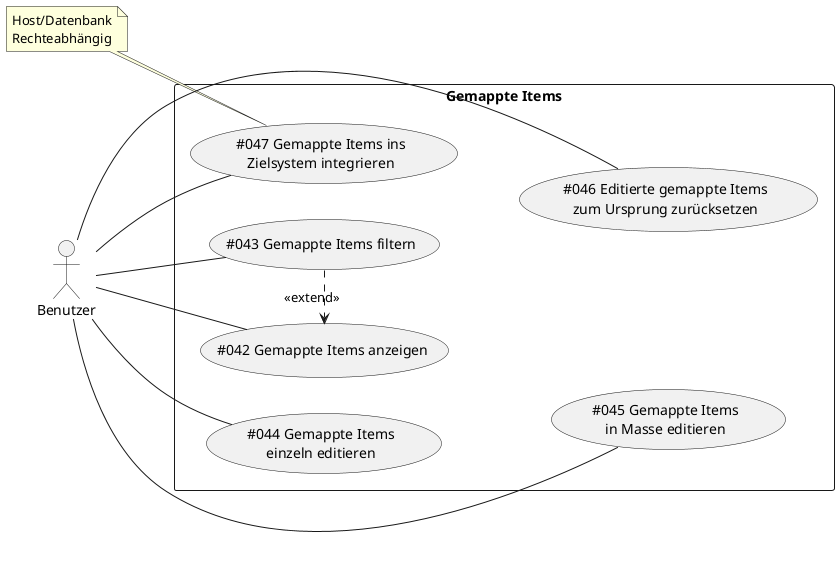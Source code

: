 @startuml
left to right direction

actor Benutzer as Actor1

rectangle "Gemappte Items" {
    (#042 Gemappte Items anzeigen) as (UC42)
    (#043 Gemappte Items filtern) as (UC43)
    (#044 Gemappte Items\neinzeln editieren) as (UC44)
    (#045 Gemappte Items\nin Masse editieren) as (UC45)
    (#046 Editierte gemappte Items\nzum Ursprung zurücksetzen) as (UC46)
    (#047 Gemappte Items ins\nZielsystem integrieren) as (UC47)
}

note "Host/Datenbank\nRechteabhängig" as N1

Actor1 -- (UC42)
Actor1 -- (UC43)
Actor1 -- (UC44)
Actor1 -- (UC45)
Actor1 -- (UC46)
Actor1 -- (UC47)

(UC43) .> (UC42) : <<extend>>

(UC42) -[hidden]- (UC45)
(UC43) -[hidden]- (UC46)

N1 .. (UC47)

@enduml
